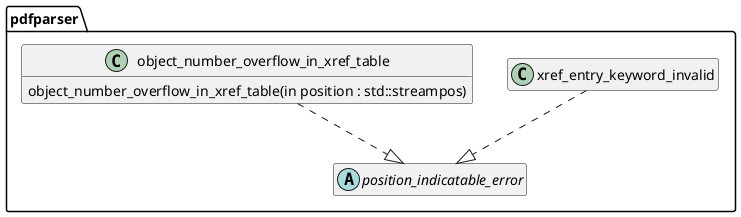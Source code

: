 @startuml ipdfstream_errors
hide empty members
namespace pdfparser {
class xref_entry_keyword_invalid {}
xref_entry_keyword_invalid ..|> position_indicatable_error

class object_number_overflow_in_xref_table {
	object_number_overflow_in_xref_table(in position : std::streampos)
}
object_number_overflow_in_xref_table ..|> position_indicatable_error

abstract position_indicatable_error {}
}
@enduml
